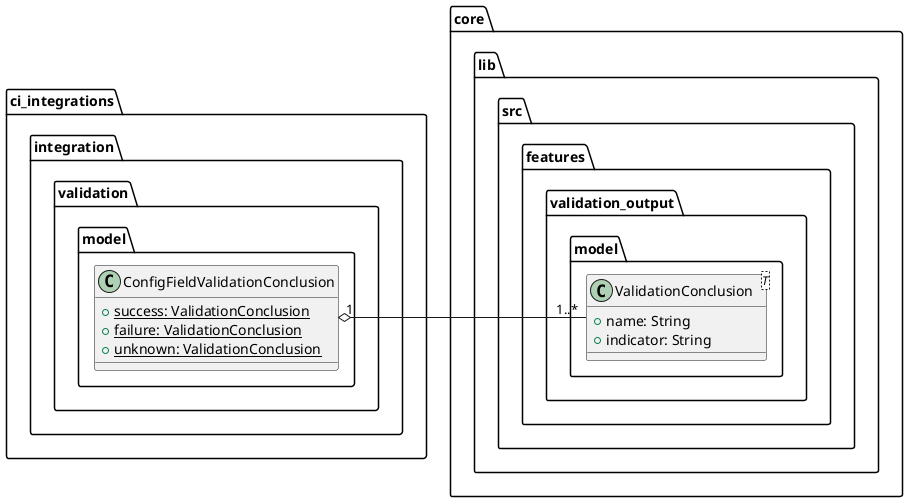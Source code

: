 @startuml ci_integrations_validator_class_diagram

package core.lib.src.features.validation_output.model {
    class ValidationConclusion<T> {
        + name: String
        + indicator: String
    }
}

package ci_integrations.integration.validation.model {
    class ConfigFieldValidationConclusion {
        + {static} success: ValidationConclusion
        + {static} failure: ValidationConclusion
        + {static} unknown: ValidationConclusion
    }
}

ValidationConclusion "1..*" -left-o "1" ConfigFieldValidationConclusion

@enduml

